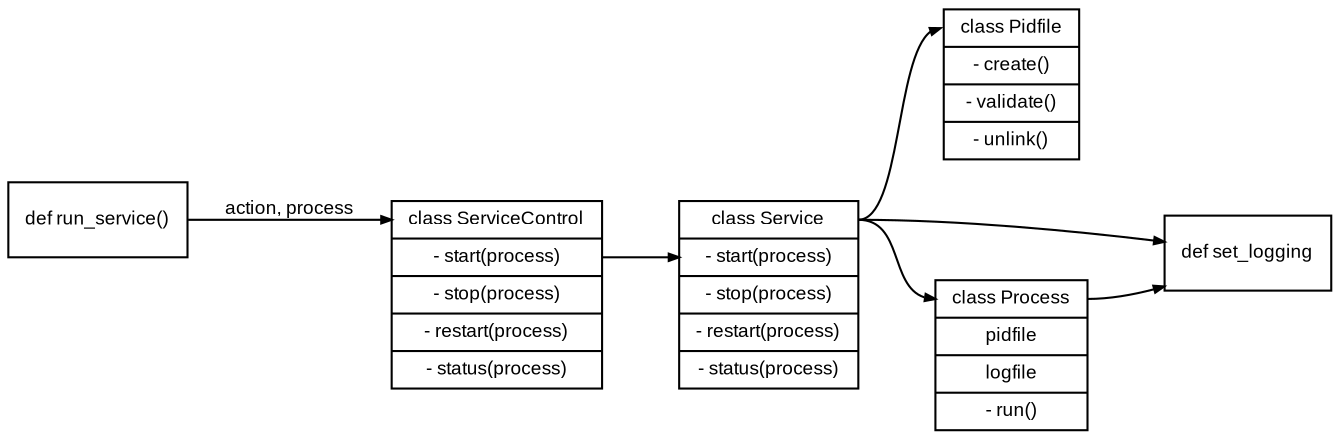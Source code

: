 digraph pyservice {

    graph [ rankdir = "LR" ];
    node [shape=record,fontname=Arial,fontsize=9];
    edge [arrowsize=0.5,fontname=Arial,fontsize=9];

    // Nodes
    
    run_service         [label="def run_service()"];
    
    service_control     [label="<top>       class ServiceControl |\
                                <start>     - start(process) |\
                                <stop>      - stop(process) |\
                                <restart>   - restart(process) |\
                                <status>    - status(process)"];
                                
    service             [label="<top> class Service |\
                                <start>     - start(process) |\
                                <stop>      - stop(process) |\
                                <restart>   - restart(process) |\
                                <status>    - status(process)"];

    pidfile             [label="<top> class Pidfile |\
                                <create>    - create() |\
                                <validate>  - validate() |\
                                <unlink>    - unlink()"];
                                
    logging             [label="<top> def set_logging"];
    
    process             [label="<top> class Process |\
                                <pidfile>   pidfile |\
                                <logfile>   logfile |\
                                <run>       - run()"];

    //  Links
    run_service -> service_control:top [label="action, process"];
    service_control:start -> service:start;
    service:top -> process:top;
    service:top -> pidfile:top;
    service:top -> logging:top;
    process:top -> logging:top;
       
}
